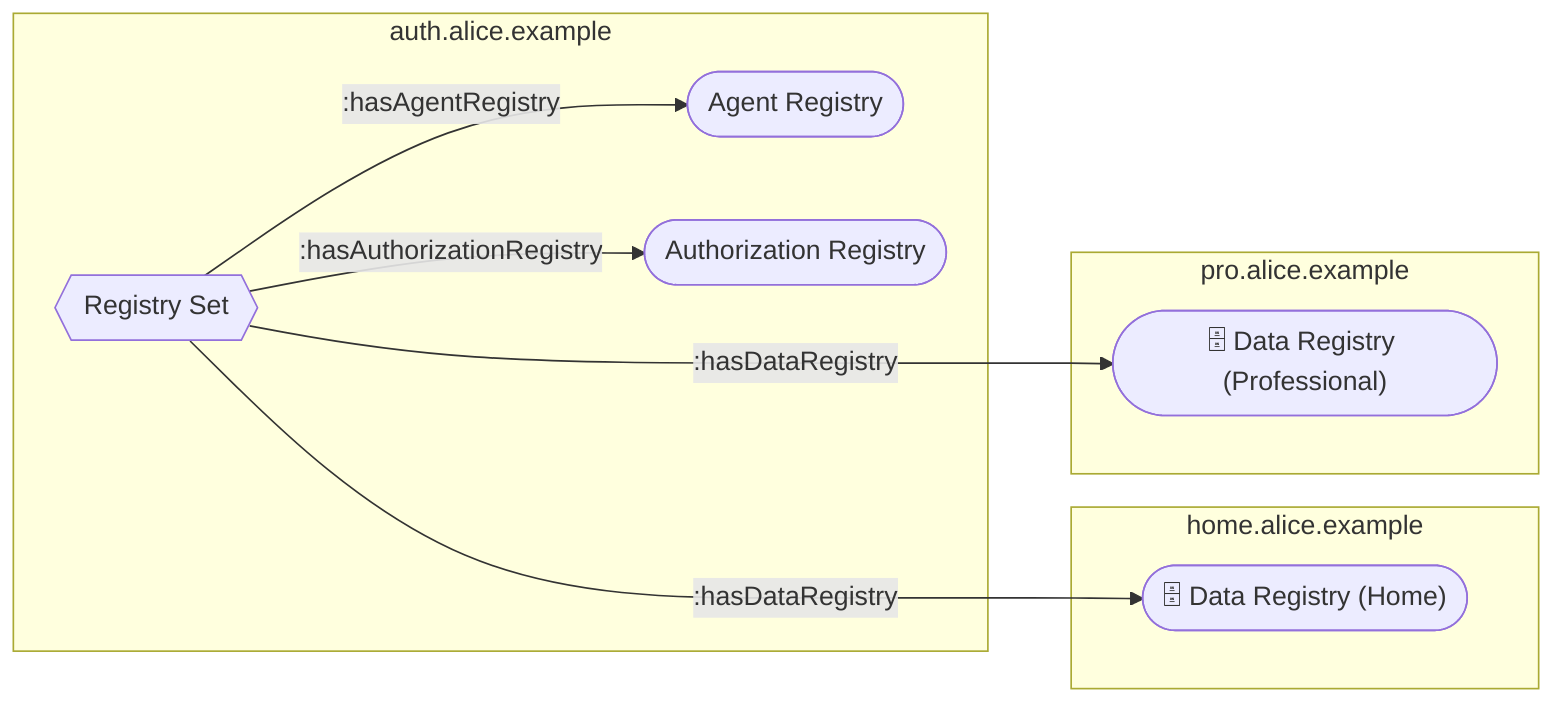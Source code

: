 flowchart LR

  AliceRegistrySet{{"Registry Set"}}
  AliceAgentRegistry(["Agent Registry"])
  AliceAuthorizationRegistry(["Authorization Registry"])
  AliceProRegistry(["🗄️ Data Registry (Professional)"])
  AliceHomeRegistry(["🗄️ Data Registry (Home)"])

  subgraph auth.alice.example
    AliceRegistrySet -- :hasAuthorizationRegistry --> AliceAuthorizationRegistry
    AliceRegistrySet -- :hasAgentRegistry --> AliceAgentRegistry
  end

  subgraph home.alice.example
    AliceRegistrySet -- :hasDataRegistry ---> AliceHomeRegistry
  end

  subgraph pro.alice.example
    AliceRegistrySet -- :hasDataRegistry ---> AliceProRegistry
  end